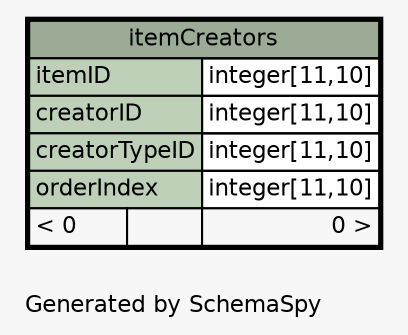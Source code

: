 // dot 2.34.0 on Linux 3.11.6-1-ARCH
// SchemaSpy rev 590
digraph "oneDegreeRelationshipsDiagram" {
  graph [
    rankdir="RL"
    bgcolor="#f7f7f7"
    label="\nGenerated by SchemaSpy"
    labeljust="l"
    nodesep="0.18"
    ranksep="0.46"
    fontname="Helvetica"
    fontsize="11"
  ];
  node [
    fontname="Helvetica"
    fontsize="11"
    shape="plaintext"
  ];
  edge [
    arrowsize="0.8"
  ];
  "itemCreators" [
    label=<
    <TABLE BORDER="2" CELLBORDER="1" CELLSPACING="0" BGCOLOR="#ffffff">
      <TR><TD COLSPAN="3" BGCOLOR="#9bab96" ALIGN="CENTER">itemCreators</TD></TR>
      <TR><TD PORT="itemID" COLSPAN="2" BGCOLOR="#bed1b8" ALIGN="LEFT">itemID</TD><TD PORT="itemID.type" ALIGN="LEFT">integer[11,10]</TD></TR>
      <TR><TD PORT="creatorID" COLSPAN="2" BGCOLOR="#bed1b8" ALIGN="LEFT">creatorID</TD><TD PORT="creatorID.type" ALIGN="LEFT">integer[11,10]</TD></TR>
      <TR><TD PORT="creatorTypeID" COLSPAN="2" BGCOLOR="#bed1b8" ALIGN="LEFT">creatorTypeID</TD><TD PORT="creatorTypeID.type" ALIGN="LEFT">integer[11,10]</TD></TR>
      <TR><TD PORT="orderIndex" COLSPAN="2" BGCOLOR="#bed1b8" ALIGN="LEFT">orderIndex</TD><TD PORT="orderIndex.type" ALIGN="LEFT">integer[11,10]</TD></TR>
      <TR><TD ALIGN="LEFT" BGCOLOR="#f7f7f7">&lt; 0</TD><TD ALIGN="RIGHT" BGCOLOR="#f7f7f7">  </TD><TD ALIGN="RIGHT" BGCOLOR="#f7f7f7">0 &gt;</TD></TR>
    </TABLE>>
    URL="itemCreators.html"
    tooltip="itemCreators"
  ];
}
